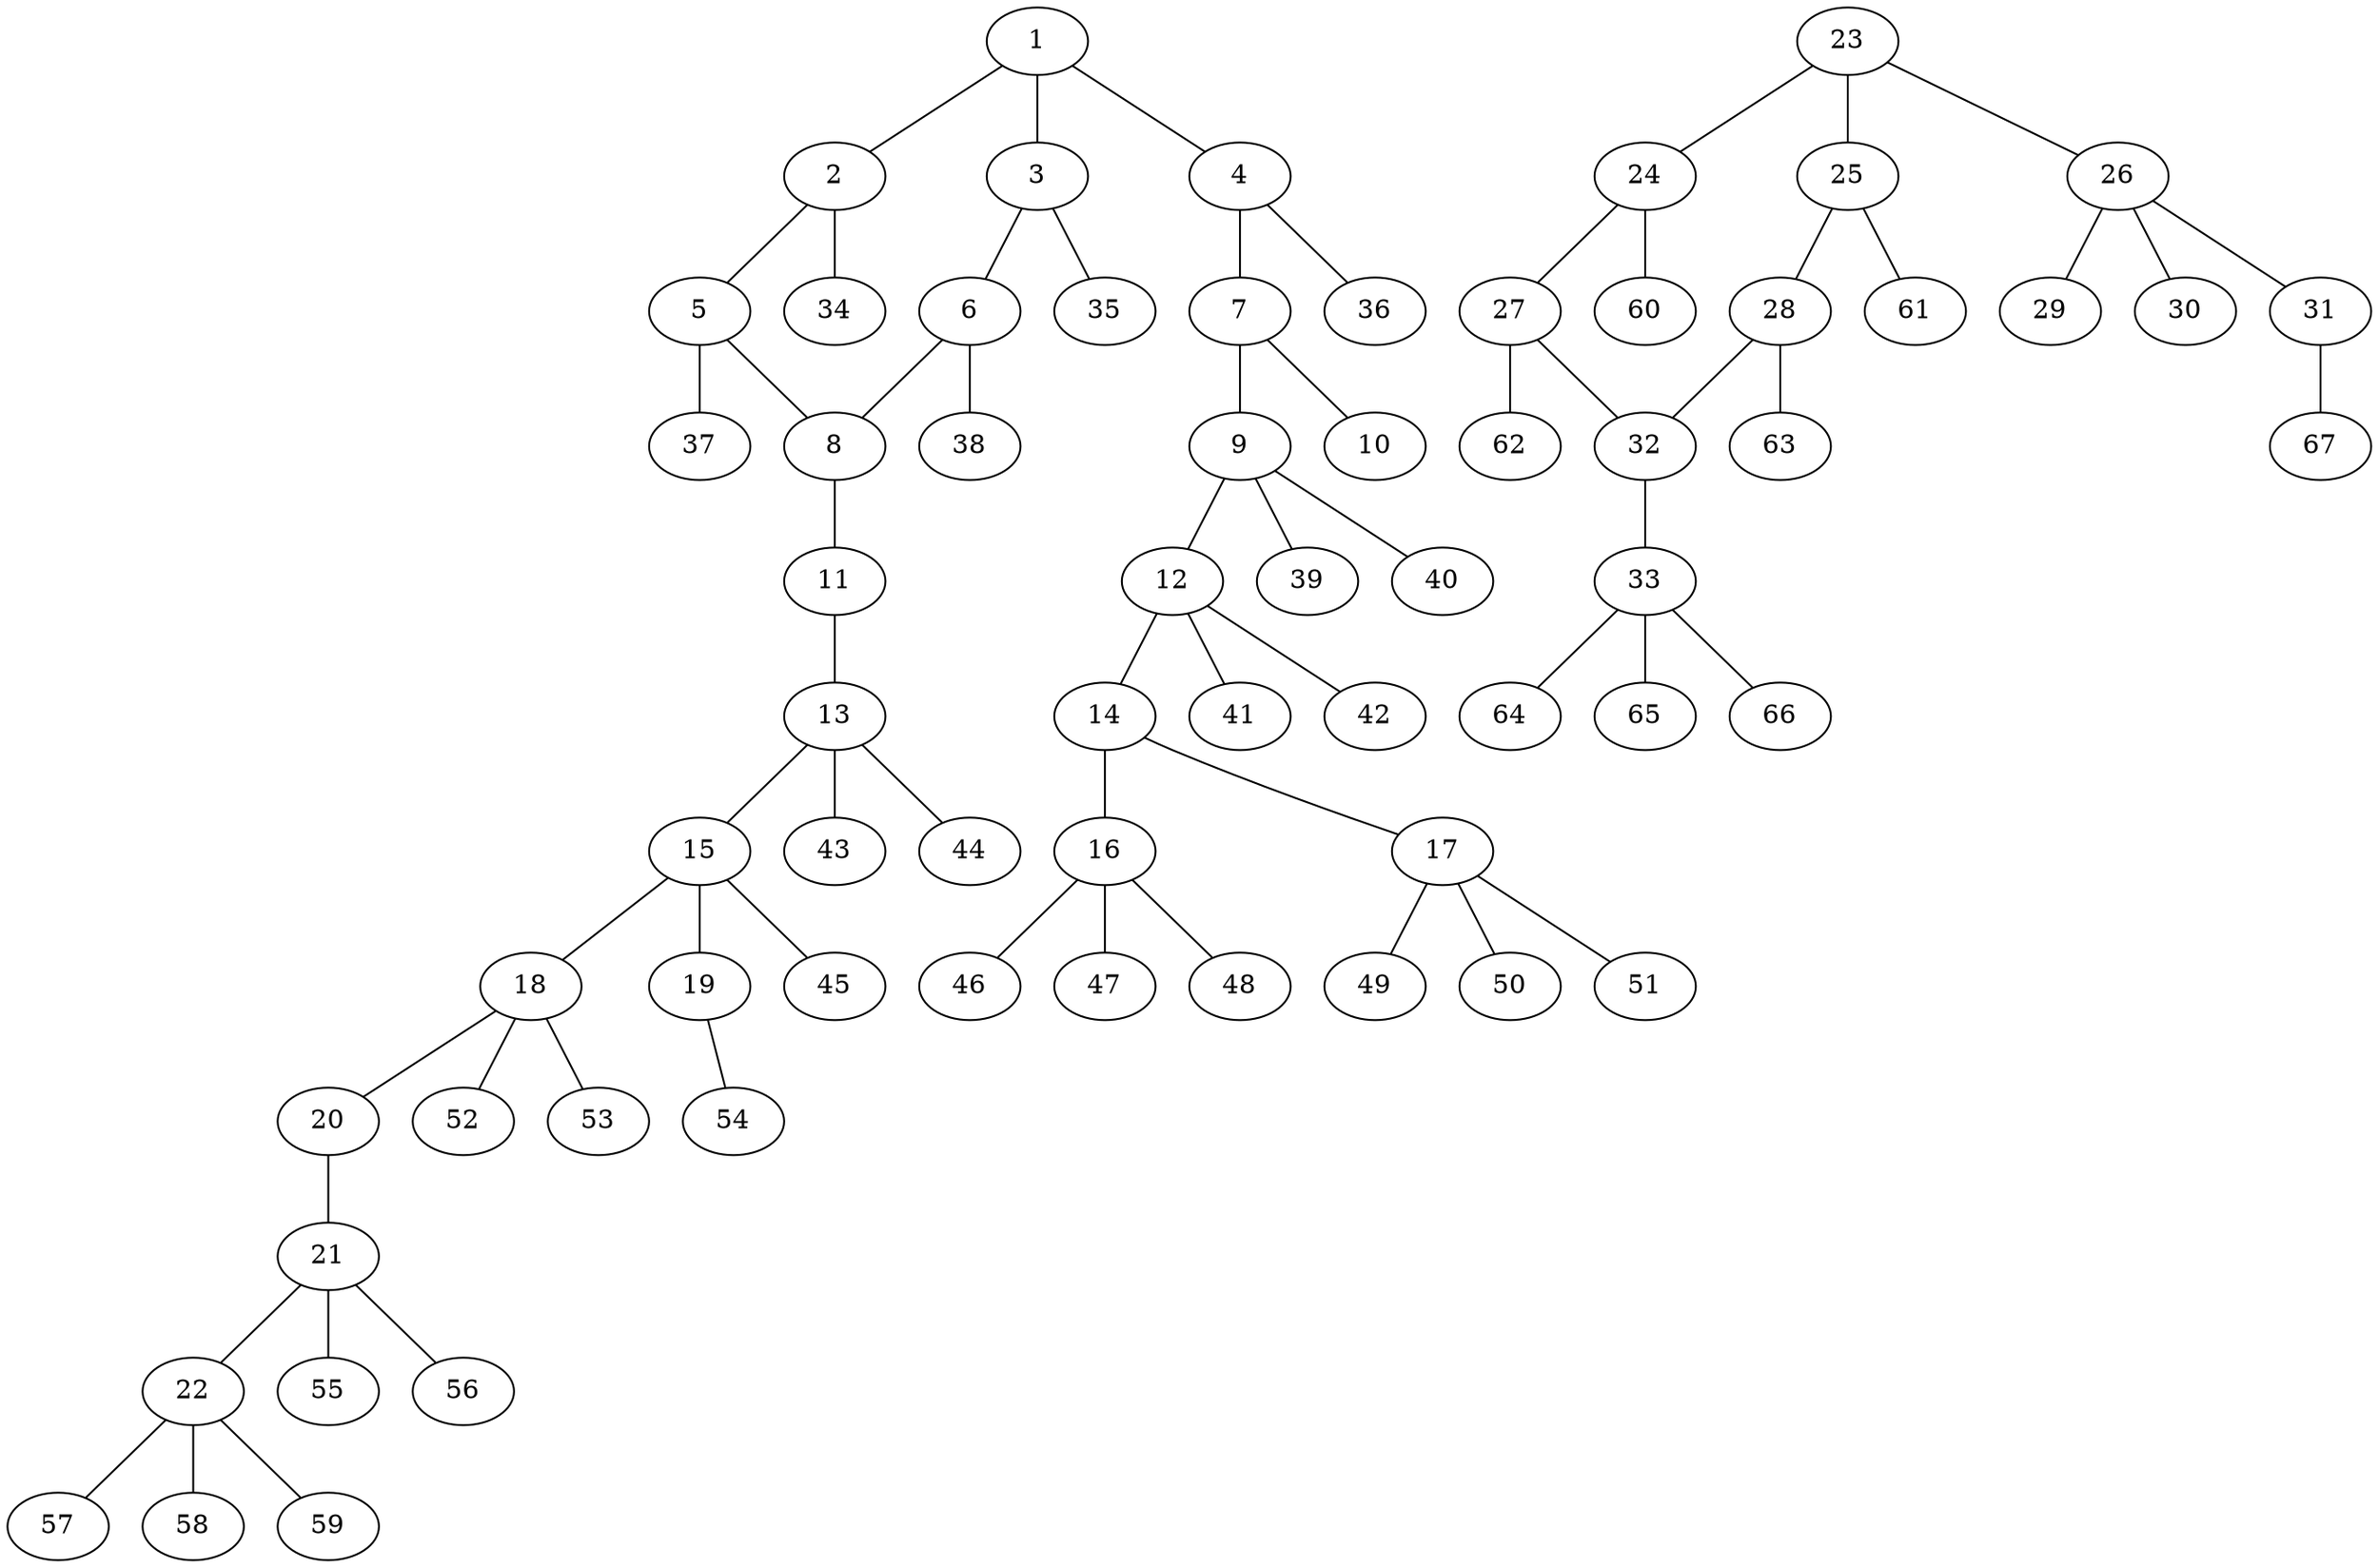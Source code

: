 graph molecule_1259 {
	1	 [chem=C];
	2	 [chem=C];
	1 -- 2	 [valence=1];
	3	 [chem=C];
	1 -- 3	 [valence=2];
	4	 [chem=N];
	1 -- 4	 [valence=1];
	5	 [chem=C];
	2 -- 5	 [valence=2];
	34	 [chem=H];
	2 -- 34	 [valence=1];
	6	 [chem=C];
	3 -- 6	 [valence=1];
	35	 [chem=H];
	3 -- 35	 [valence=1];
	7	 [chem=C];
	4 -- 7	 [valence=1];
	36	 [chem=H];
	4 -- 36	 [valence=1];
	8	 [chem=C];
	5 -- 8	 [valence=1];
	37	 [chem=H];
	5 -- 37	 [valence=1];
	6 -- 8	 [valence=2];
	38	 [chem=H];
	6 -- 38	 [valence=1];
	9	 [chem=C];
	7 -- 9	 [valence=1];
	10	 [chem=O];
	7 -- 10	 [valence=2];
	11	 [chem=O];
	8 -- 11	 [valence=1];
	12	 [chem=C];
	9 -- 12	 [valence=1];
	39	 [chem=H];
	9 -- 39	 [valence=1];
	40	 [chem=H];
	9 -- 40	 [valence=1];
	13	 [chem=C];
	11 -- 13	 [valence=1];
	14	 [chem=S];
	12 -- 14	 [valence=1];
	41	 [chem=H];
	12 -- 41	 [valence=1];
	42	 [chem=H];
	12 -- 42	 [valence=1];
	15	 [chem=C];
	13 -- 15	 [valence=1];
	43	 [chem=H];
	13 -- 43	 [valence=1];
	44	 [chem=H];
	13 -- 44	 [valence=1];
	16	 [chem=C];
	14 -- 16	 [valence=1];
	17	 [chem=C];
	14 -- 17	 [valence=1];
	18	 [chem=C];
	15 -- 18	 [valence=1];
	19	 [chem=O];
	15 -- 19	 [valence=1];
	45	 [chem=H];
	15 -- 45	 [valence=1];
	46	 [chem=H];
	16 -- 46	 [valence=1];
	47	 [chem=H];
	16 -- 47	 [valence=1];
	48	 [chem=H];
	16 -- 48	 [valence=1];
	49	 [chem=H];
	17 -- 49	 [valence=1];
	50	 [chem=H];
	17 -- 50	 [valence=1];
	51	 [chem=H];
	17 -- 51	 [valence=1];
	20	 [chem=O];
	18 -- 20	 [valence=1];
	52	 [chem=H];
	18 -- 52	 [valence=1];
	53	 [chem=H];
	18 -- 53	 [valence=1];
	54	 [chem=H];
	19 -- 54	 [valence=1];
	21	 [chem=C];
	20 -- 21	 [valence=1];
	22	 [chem=C];
	21 -- 22	 [valence=1];
	55	 [chem=H];
	21 -- 55	 [valence=1];
	56	 [chem=H];
	21 -- 56	 [valence=1];
	57	 [chem=H];
	22 -- 57	 [valence=1];
	58	 [chem=H];
	22 -- 58	 [valence=1];
	59	 [chem=H];
	22 -- 59	 [valence=1];
	23	 [chem=C];
	24	 [chem=C];
	23 -- 24	 [valence=1];
	25	 [chem=C];
	23 -- 25	 [valence=2];
	26	 [chem=S];
	23 -- 26	 [valence=1];
	27	 [chem=C];
	24 -- 27	 [valence=2];
	60	 [chem=H];
	24 -- 60	 [valence=1];
	28	 [chem=C];
	25 -- 28	 [valence=1];
	61	 [chem=H];
	25 -- 61	 [valence=1];
	29	 [chem=O];
	26 -- 29	 [valence=2];
	30	 [chem=O];
	26 -- 30	 [valence=2];
	31	 [chem=O];
	26 -- 31	 [valence=1];
	32	 [chem=C];
	27 -- 32	 [valence=1];
	62	 [chem=H];
	27 -- 62	 [valence=1];
	28 -- 32	 [valence=2];
	63	 [chem=H];
	28 -- 63	 [valence=1];
	67	 [chem=H];
	31 -- 67	 [valence=1];
	33	 [chem=C];
	32 -- 33	 [valence=1];
	64	 [chem=H];
	33 -- 64	 [valence=1];
	65	 [chem=H];
	33 -- 65	 [valence=1];
	66	 [chem=H];
	33 -- 66	 [valence=1];
}
